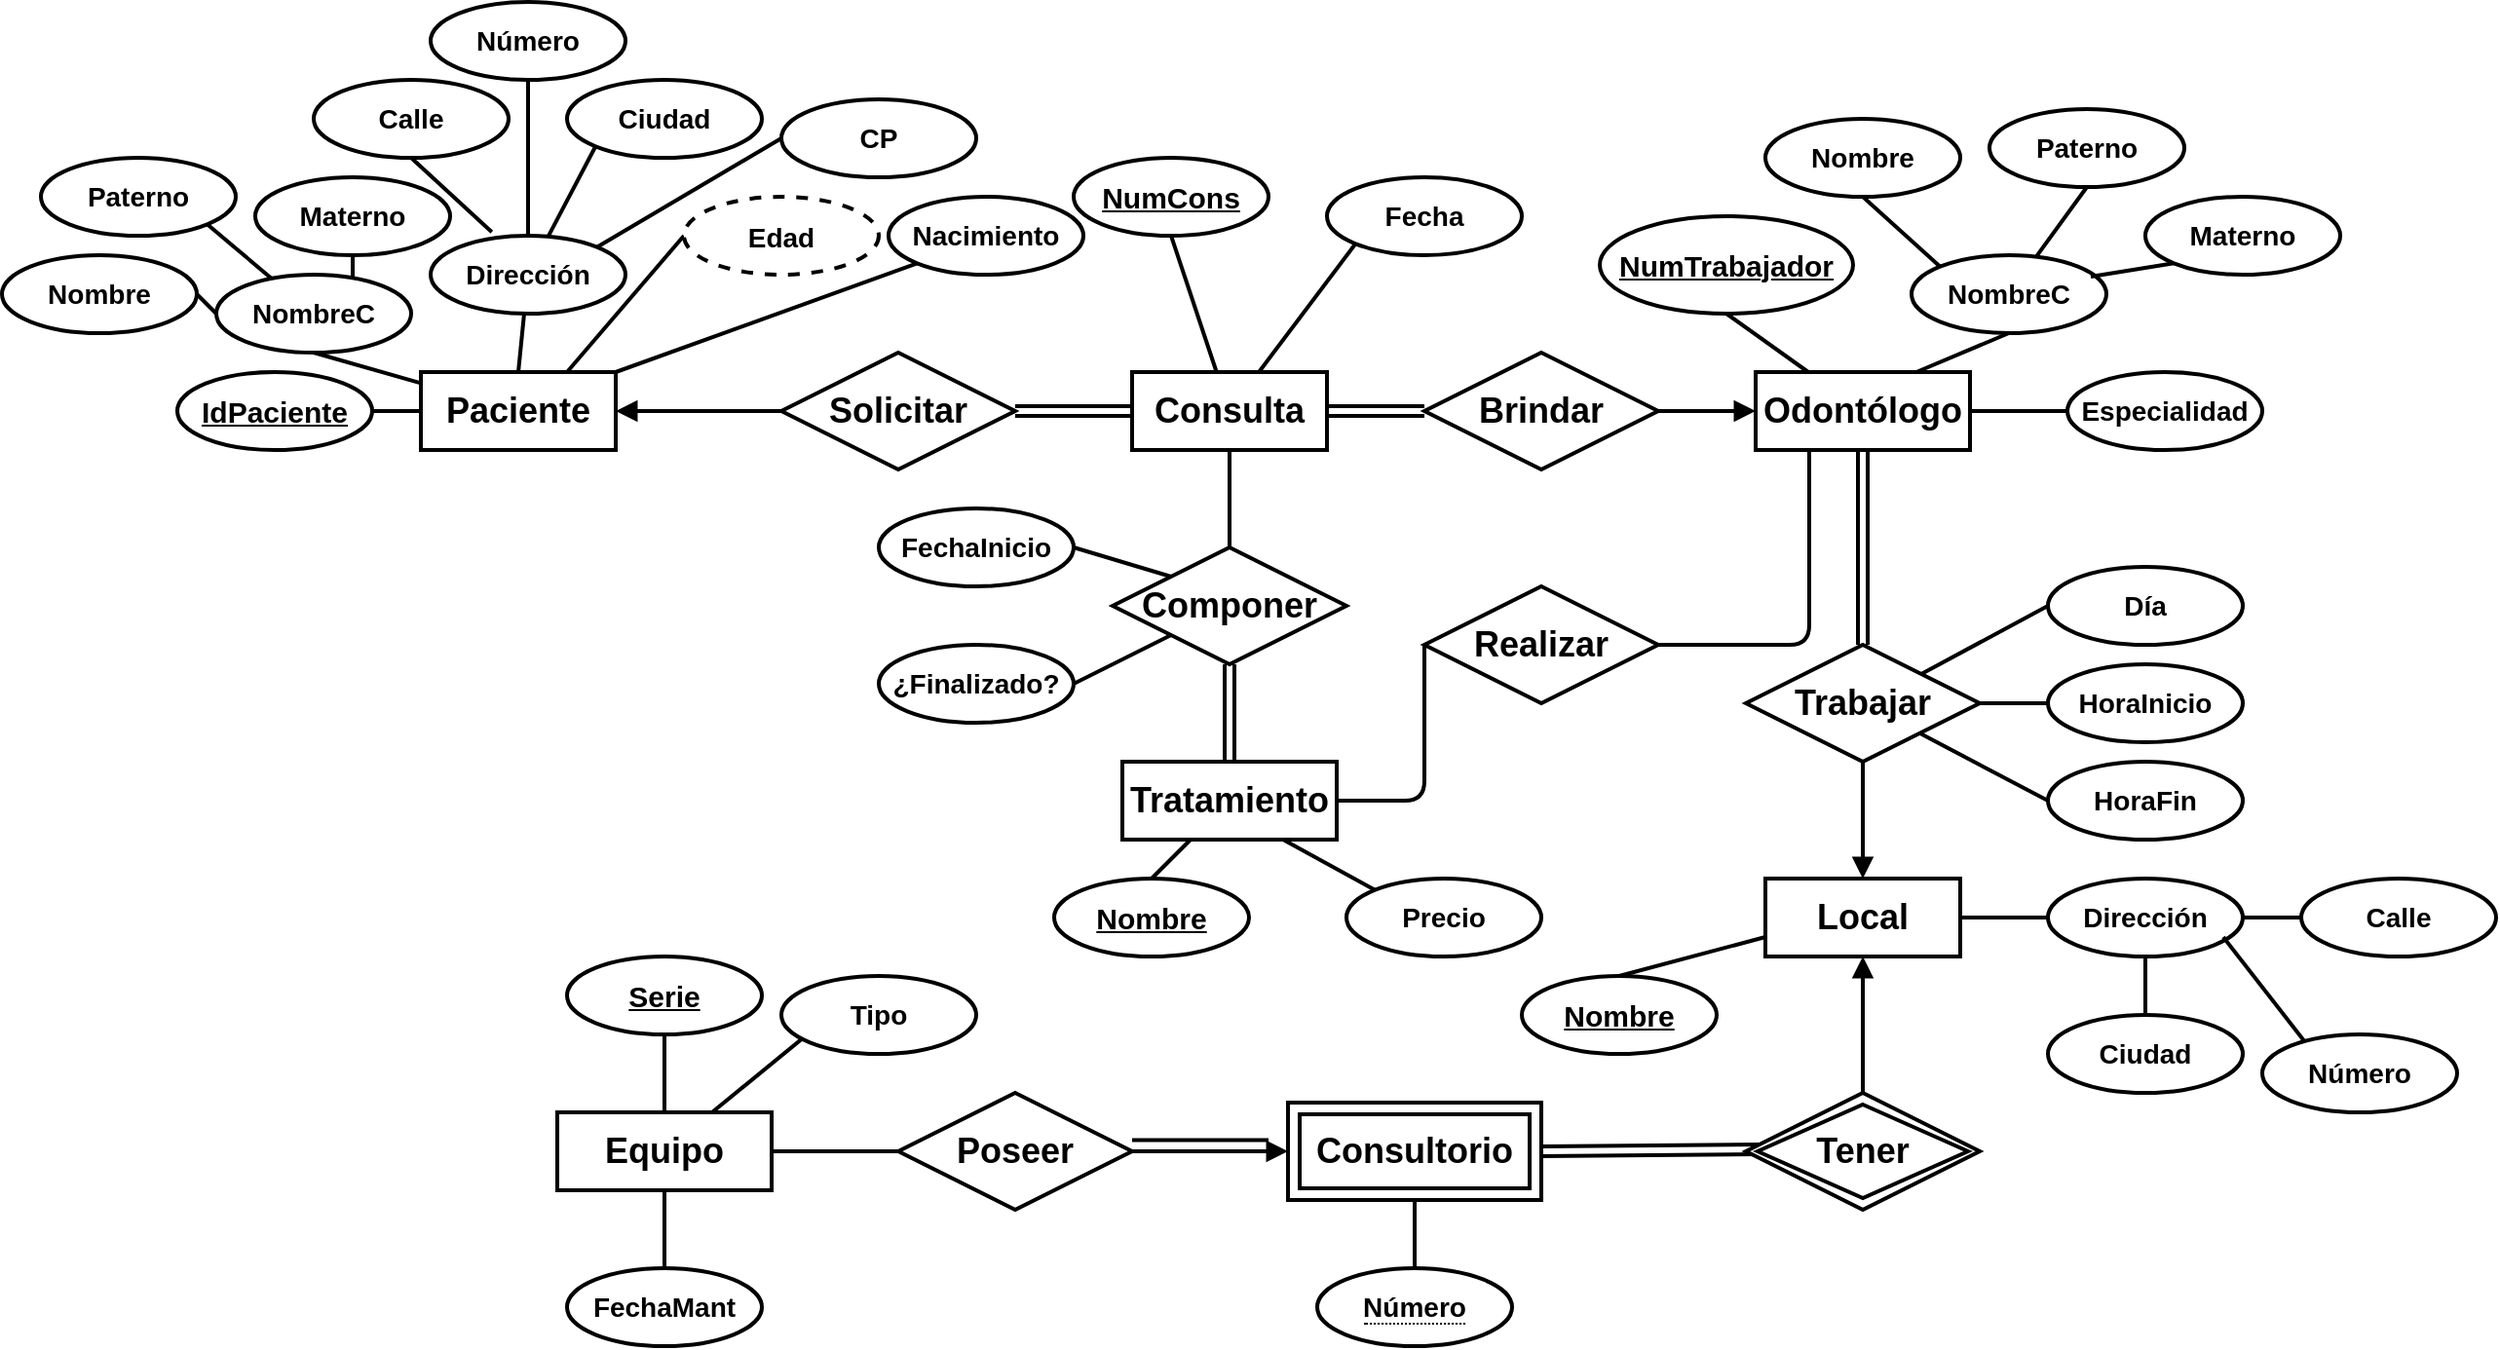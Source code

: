 <mxfile version="12.6.7" type="google"><diagram id="C5RBs43oDa-KdzZeNtuy" name="Page-1"><mxGraphModel dx="1968" dy="1332" grid="1" gridSize="10" guides="1" tooltips="1" connect="1" arrows="1" fold="1" page="1" pageScale="1" pageWidth="1100" pageHeight="850" math="0" shadow="0"><root><mxCell id="WIyWlLk6GJQsqaUBKTNV-0"/><mxCell id="WIyWlLk6GJQsqaUBKTNV-1" parent="WIyWlLk6GJQsqaUBKTNV-0"/><mxCell id="UNscD6fI29lubZX376k6-95" style="edgeStyle=none;rounded=0;orthogonalLoop=1;jettySize=auto;html=1;exitX=1;exitY=0.5;exitDx=0;exitDy=0;entryX=0;entryY=0.5;entryDx=0;entryDy=0;endArrow=none;endFill=0;strokeWidth=2;fontFamily=Helvetica;fontSize=16;startArrow=block;startFill=1;" parent="WIyWlLk6GJQsqaUBKTNV-1" source="UNscD6fI29lubZX376k6-0" target="UNscD6fI29lubZX376k6-93" edge="1"><mxGeometry relative="1" as="geometry"/></mxCell><mxCell id="UNscD6fI29lubZX376k6-0" value="&lt;font style=&quot;font-size: 18px;&quot;&gt;&lt;b style=&quot;font-size: 18px;&quot;&gt;Paciente&lt;/b&gt;&lt;/font&gt;" style="whiteSpace=wrap;html=1;align=center;strokeWidth=2;fontFamily=Helvetica;fontSize=18;" parent="WIyWlLk6GJQsqaUBKTNV-1" vertex="1"><mxGeometry x="75" y="160" width="100" height="40" as="geometry"/></mxCell><mxCell id="UNscD6fI29lubZX376k6-1" value="Calle" style="ellipse;whiteSpace=wrap;html=1;align=center;strokeWidth=2;fontSize=14;fontStyle=1" parent="WIyWlLk6GJQsqaUBKTNV-1" vertex="1"><mxGeometry x="20" y="10" width="100" height="40" as="geometry"/></mxCell><mxCell id="UNscD6fI29lubZX376k6-2" value="Dirección" style="ellipse;whiteSpace=wrap;html=1;align=center;strokeWidth=2;fontSize=14;fontStyle=1" parent="WIyWlLk6GJQsqaUBKTNV-1" vertex="1"><mxGeometry x="80" y="90" width="100" height="40" as="geometry"/></mxCell><mxCell id="UNscD6fI29lubZX376k6-14" style="edgeStyle=none;rounded=0;orthogonalLoop=1;jettySize=auto;html=1;exitX=0.5;exitY=1;exitDx=0;exitDy=0;entryX=0.5;entryY=0;entryDx=0;entryDy=0;endArrow=none;endFill=0;strokeWidth=2;fontFamily=Helvetica;fontSize=14;" parent="WIyWlLk6GJQsqaUBKTNV-1" source="UNscD6fI29lubZX376k6-4" target="UNscD6fI29lubZX376k6-2" edge="1"><mxGeometry relative="1" as="geometry"/></mxCell><mxCell id="UNscD6fI29lubZX376k6-4" value="Número" style="ellipse;whiteSpace=wrap;html=1;align=center;strokeWidth=2;fontSize=14;fontStyle=1" parent="WIyWlLk6GJQsqaUBKTNV-1" vertex="1"><mxGeometry x="80" y="-30" width="100" height="40" as="geometry"/></mxCell><mxCell id="UNscD6fI29lubZX376k6-7" value="" style="endArrow=none;html=1;fontFamily=Helvetica;fontSize=14;exitX=0.5;exitY=0;exitDx=0;exitDy=0;strokeWidth=2;" parent="WIyWlLk6GJQsqaUBKTNV-1" source="UNscD6fI29lubZX376k6-0" target="UNscD6fI29lubZX376k6-2" edge="1"><mxGeometry width="50" height="50" relative="1" as="geometry"><mxPoint x="130" y="280" as="sourcePoint"/><mxPoint x="180" y="230" as="targetPoint"/></mxGeometry></mxCell><mxCell id="UNscD6fI29lubZX376k6-15" style="edgeStyle=none;rounded=0;orthogonalLoop=1;jettySize=auto;html=1;exitX=0;exitY=1;exitDx=0;exitDy=0;endArrow=none;endFill=0;strokeWidth=2;fontFamily=Helvetica;fontSize=14;" parent="WIyWlLk6GJQsqaUBKTNV-1" source="UNscD6fI29lubZX376k6-8" target="UNscD6fI29lubZX376k6-2" edge="1"><mxGeometry relative="1" as="geometry"/></mxCell><mxCell id="UNscD6fI29lubZX376k6-8" value="Ciudad" style="ellipse;whiteSpace=wrap;html=1;align=center;strokeWidth=2;fontSize=14;fontStyle=1" parent="WIyWlLk6GJQsqaUBKTNV-1" vertex="1"><mxGeometry x="150" y="10" width="100" height="40" as="geometry"/></mxCell><mxCell id="UNscD6fI29lubZX376k6-17" style="edgeStyle=none;rounded=0;orthogonalLoop=1;jettySize=auto;html=1;exitX=0;exitY=0.5;exitDx=0;exitDy=0;entryX=1;entryY=0;entryDx=0;entryDy=0;endArrow=none;endFill=0;strokeWidth=2;fontFamily=Helvetica;fontSize=14;" parent="WIyWlLk6GJQsqaUBKTNV-1" source="UNscD6fI29lubZX376k6-9" target="UNscD6fI29lubZX376k6-2" edge="1"><mxGeometry relative="1" as="geometry"/></mxCell><mxCell id="UNscD6fI29lubZX376k6-9" value="CP" style="ellipse;whiteSpace=wrap;html=1;align=center;strokeWidth=2;fontSize=14;fontStyle=1" parent="WIyWlLk6GJQsqaUBKTNV-1" vertex="1"><mxGeometry x="260" y="20" width="100" height="40" as="geometry"/></mxCell><mxCell id="UNscD6fI29lubZX376k6-30" style="edgeStyle=none;rounded=0;orthogonalLoop=1;jettySize=auto;html=1;exitX=1;exitY=1;exitDx=0;exitDy=0;endArrow=none;endFill=0;strokeWidth=2;fontFamily=Helvetica;fontSize=15;" parent="WIyWlLk6GJQsqaUBKTNV-1" source="UNscD6fI29lubZX376k6-18" target="UNscD6fI29lubZX376k6-20" edge="1"><mxGeometry relative="1" as="geometry"/></mxCell><mxCell id="UNscD6fI29lubZX376k6-18" value="Paterno" style="ellipse;whiteSpace=wrap;html=1;align=center;strokeWidth=2;fontSize=14;fontStyle=1" parent="WIyWlLk6GJQsqaUBKTNV-1" vertex="1"><mxGeometry x="-120" y="50" width="100" height="40" as="geometry"/></mxCell><mxCell id="UNscD6fI29lubZX376k6-29" style="edgeStyle=none;rounded=0;orthogonalLoop=1;jettySize=auto;html=1;exitX=1;exitY=0.5;exitDx=0;exitDy=0;entryX=0;entryY=0.5;entryDx=0;entryDy=0;endArrow=none;endFill=0;strokeWidth=2;fontFamily=Helvetica;fontSize=15;" parent="WIyWlLk6GJQsqaUBKTNV-1" source="UNscD6fI29lubZX376k6-19" target="UNscD6fI29lubZX376k6-20" edge="1"><mxGeometry relative="1" as="geometry"/></mxCell><mxCell id="UNscD6fI29lubZX376k6-19" value="Nombre" style="ellipse;whiteSpace=wrap;html=1;align=center;strokeWidth=2;fontSize=14;fontStyle=1" parent="WIyWlLk6GJQsqaUBKTNV-1" vertex="1"><mxGeometry x="-140" y="100" width="100" height="40" as="geometry"/></mxCell><mxCell id="UNscD6fI29lubZX376k6-27" style="edgeStyle=none;rounded=0;orthogonalLoop=1;jettySize=auto;html=1;exitX=0.5;exitY=1;exitDx=0;exitDy=0;endArrow=none;endFill=0;strokeWidth=2;fontFamily=Helvetica;fontSize=15;" parent="WIyWlLk6GJQsqaUBKTNV-1" source="UNscD6fI29lubZX376k6-20" target="UNscD6fI29lubZX376k6-0" edge="1"><mxGeometry relative="1" as="geometry"/></mxCell><mxCell id="UNscD6fI29lubZX376k6-20" value="NombreC" style="ellipse;whiteSpace=wrap;html=1;align=center;strokeWidth=2;fontSize=14;fontStyle=1" parent="WIyWlLk6GJQsqaUBKTNV-1" vertex="1"><mxGeometry x="-30" y="110" width="100" height="40" as="geometry"/></mxCell><mxCell id="UNscD6fI29lubZX376k6-32" style="edgeStyle=none;rounded=0;orthogonalLoop=1;jettySize=auto;html=1;exitX=0;exitY=0.5;exitDx=0;exitDy=0;entryX=0.75;entryY=0;entryDx=0;entryDy=0;endArrow=none;endFill=0;strokeWidth=2;fontFamily=Helvetica;fontSize=15;" parent="WIyWlLk6GJQsqaUBKTNV-1" source="UNscD6fI29lubZX376k6-22" target="UNscD6fI29lubZX376k6-0" edge="1"><mxGeometry relative="1" as="geometry"/></mxCell><mxCell id="UNscD6fI29lubZX376k6-22" value="&lt;font style=&quot;font-size: 14px&quot;&gt;&lt;b&gt;Edad&lt;/b&gt;&lt;/font&gt;" style="ellipse;whiteSpace=wrap;html=1;align=center;dashed=1;strokeWidth=2;fontFamily=Helvetica;fontSize=15;" parent="WIyWlLk6GJQsqaUBKTNV-1" vertex="1"><mxGeometry x="210" y="70" width="100" height="40" as="geometry"/></mxCell><mxCell id="UNscD6fI29lubZX376k6-26" style="edgeStyle=none;rounded=0;orthogonalLoop=1;jettySize=auto;html=1;exitX=1;exitY=0.5;exitDx=0;exitDy=0;entryX=0;entryY=0.5;entryDx=0;entryDy=0;endArrow=none;endFill=0;strokeWidth=2;fontFamily=Helvetica;fontSize=15;" parent="WIyWlLk6GJQsqaUBKTNV-1" source="UNscD6fI29lubZX376k6-25" target="UNscD6fI29lubZX376k6-0" edge="1"><mxGeometry relative="1" as="geometry"/></mxCell><mxCell id="UNscD6fI29lubZX376k6-25" value="IdPaciente" style="ellipse;whiteSpace=wrap;html=1;align=center;fontStyle=5;strokeWidth=2;fontFamily=Helvetica;fontSize=15;" parent="WIyWlLk6GJQsqaUBKTNV-1" vertex="1"><mxGeometry x="-50" y="160" width="100" height="40" as="geometry"/></mxCell><mxCell id="UNscD6fI29lubZX376k6-31" style="edgeStyle=none;rounded=0;orthogonalLoop=1;jettySize=auto;html=1;exitX=0.5;exitY=1;exitDx=0;exitDy=0;entryX=0.7;entryY=0.061;entryDx=0;entryDy=0;entryPerimeter=0;endArrow=none;endFill=0;strokeWidth=2;fontFamily=Helvetica;fontSize=15;" parent="WIyWlLk6GJQsqaUBKTNV-1" source="UNscD6fI29lubZX376k6-21" target="UNscD6fI29lubZX376k6-20" edge="1"><mxGeometry relative="1" as="geometry"/></mxCell><mxCell id="UNscD6fI29lubZX376k6-21" value="Materno" style="ellipse;whiteSpace=wrap;html=1;align=center;strokeWidth=2;fontSize=14;fontStyle=1" parent="WIyWlLk6GJQsqaUBKTNV-1" vertex="1"><mxGeometry x="-10" y="60" width="100" height="40" as="geometry"/></mxCell><mxCell id="UNscD6fI29lubZX376k6-28" style="edgeStyle=none;rounded=0;orthogonalLoop=1;jettySize=auto;html=1;exitX=0.5;exitY=1;exitDx=0;exitDy=0;entryX=0.314;entryY=-0.046;entryDx=0;entryDy=0;strokeWidth=2;fontFamily=Helvetica;fontSize=14;endArrow=none;endFill=0;entryPerimeter=0;" parent="WIyWlLk6GJQsqaUBKTNV-1" source="UNscD6fI29lubZX376k6-1" target="UNscD6fI29lubZX376k6-2" edge="1"><mxGeometry relative="1" as="geometry"><mxPoint x="230" y="60" as="sourcePoint"/><mxPoint x="304.645" y="115.858" as="targetPoint"/></mxGeometry></mxCell><mxCell id="UNscD6fI29lubZX376k6-33" value="&lt;font style=&quot;font-size: 18px&quot;&gt;&lt;b style=&quot;font-size: 18px&quot;&gt;Odontólogo&lt;/b&gt;&lt;/font&gt;" style="whiteSpace=wrap;html=1;align=center;strokeWidth=2;fontFamily=Helvetica;fontSize=18;" parent="WIyWlLk6GJQsqaUBKTNV-1" vertex="1"><mxGeometry x="760" y="160" width="110" height="40" as="geometry"/></mxCell><mxCell id="UNscD6fI29lubZX376k6-34" style="edgeStyle=none;rounded=0;orthogonalLoop=1;jettySize=auto;html=1;exitX=0.5;exitY=1;exitDx=0;exitDy=0;endArrow=none;endFill=0;strokeWidth=2;fontFamily=Helvetica;fontSize=15;" parent="WIyWlLk6GJQsqaUBKTNV-1" source="UNscD6fI29lubZX376k6-35" target="UNscD6fI29lubZX376k6-38" edge="1"><mxGeometry relative="1" as="geometry"/></mxCell><mxCell id="UNscD6fI29lubZX376k6-35" value="Paterno" style="ellipse;whiteSpace=wrap;html=1;align=center;strokeWidth=2;fontSize=14;fontStyle=1" parent="WIyWlLk6GJQsqaUBKTNV-1" vertex="1"><mxGeometry x="880" y="25" width="100" height="40" as="geometry"/></mxCell><mxCell id="UNscD6fI29lubZX376k6-36" style="edgeStyle=none;rounded=0;orthogonalLoop=1;jettySize=auto;html=1;exitX=0.5;exitY=1;exitDx=0;exitDy=0;entryX=0;entryY=0;entryDx=0;entryDy=0;endArrow=none;endFill=0;strokeWidth=2;fontFamily=Helvetica;fontSize=15;" parent="WIyWlLk6GJQsqaUBKTNV-1" source="UNscD6fI29lubZX376k6-37" target="UNscD6fI29lubZX376k6-38" edge="1"><mxGeometry relative="1" as="geometry"/></mxCell><mxCell id="UNscD6fI29lubZX376k6-37" value="Nombre" style="ellipse;whiteSpace=wrap;html=1;align=center;strokeWidth=2;fontSize=14;fontStyle=1" parent="WIyWlLk6GJQsqaUBKTNV-1" vertex="1"><mxGeometry x="765" y="30" width="100" height="40" as="geometry"/></mxCell><mxCell id="UNscD6fI29lubZX376k6-42" style="edgeStyle=none;rounded=0;orthogonalLoop=1;jettySize=auto;html=1;exitX=0.5;exitY=1;exitDx=0;exitDy=0;entryX=0.75;entryY=0;entryDx=0;entryDy=0;endArrow=none;endFill=0;strokeWidth=2;fontFamily=Helvetica;fontSize=15;" parent="WIyWlLk6GJQsqaUBKTNV-1" source="UNscD6fI29lubZX376k6-38" target="UNscD6fI29lubZX376k6-33" edge="1"><mxGeometry relative="1" as="geometry"/></mxCell><mxCell id="UNscD6fI29lubZX376k6-38" value="NombreC" style="ellipse;whiteSpace=wrap;html=1;align=center;strokeWidth=2;fontSize=14;fontStyle=1" parent="WIyWlLk6GJQsqaUBKTNV-1" vertex="1"><mxGeometry x="840" y="100" width="100" height="40" as="geometry"/></mxCell><mxCell id="UNscD6fI29lubZX376k6-43" style="edgeStyle=none;rounded=0;orthogonalLoop=1;jettySize=auto;html=1;exitX=0.5;exitY=1;exitDx=0;exitDy=0;endArrow=none;endFill=0;strokeWidth=2;fontFamily=Helvetica;fontSize=15;" parent="WIyWlLk6GJQsqaUBKTNV-1" source="UNscD6fI29lubZX376k6-39" target="UNscD6fI29lubZX376k6-33" edge="1"><mxGeometry relative="1" as="geometry"/></mxCell><mxCell id="UNscD6fI29lubZX376k6-39" value="NumTrabajador" style="ellipse;whiteSpace=wrap;html=1;align=center;fontStyle=5;strokeWidth=2;fontFamily=Helvetica;fontSize=15;" parent="WIyWlLk6GJQsqaUBKTNV-1" vertex="1"><mxGeometry x="680" y="80" width="130" height="50" as="geometry"/></mxCell><mxCell id="UNscD6fI29lubZX376k6-40" style="edgeStyle=none;rounded=0;orthogonalLoop=1;jettySize=auto;html=1;exitX=0;exitY=1;exitDx=0;exitDy=0;entryX=0.92;entryY=0.275;entryDx=0;entryDy=0;entryPerimeter=0;endArrow=none;endFill=0;strokeWidth=2;fontFamily=Helvetica;fontSize=15;" parent="WIyWlLk6GJQsqaUBKTNV-1" source="UNscD6fI29lubZX376k6-41" target="UNscD6fI29lubZX376k6-38" edge="1"><mxGeometry relative="1" as="geometry"/></mxCell><mxCell id="UNscD6fI29lubZX376k6-41" value="Materno" style="ellipse;whiteSpace=wrap;html=1;align=center;strokeWidth=2;fontSize=14;fontStyle=1" parent="WIyWlLk6GJQsqaUBKTNV-1" vertex="1"><mxGeometry x="960" y="70" width="100" height="40" as="geometry"/></mxCell><mxCell id="UNscD6fI29lubZX376k6-45" style="edgeStyle=none;rounded=0;orthogonalLoop=1;jettySize=auto;html=1;exitX=0;exitY=0.5;exitDx=0;exitDy=0;entryX=1;entryY=0.5;entryDx=0;entryDy=0;endArrow=none;endFill=0;strokeWidth=2;fontFamily=Helvetica;fontSize=15;" parent="WIyWlLk6GJQsqaUBKTNV-1" source="UNscD6fI29lubZX376k6-44" target="UNscD6fI29lubZX376k6-33" edge="1"><mxGeometry relative="1" as="geometry"/></mxCell><mxCell id="UNscD6fI29lubZX376k6-44" value="Especialidad" style="ellipse;whiteSpace=wrap;html=1;align=center;strokeWidth=2;fontSize=14;fontStyle=1" parent="WIyWlLk6GJQsqaUBKTNV-1" vertex="1"><mxGeometry x="920" y="160" width="100" height="40" as="geometry"/></mxCell><mxCell id="UNscD6fI29lubZX376k6-46" value="&lt;font style=&quot;font-size: 18px&quot;&gt;&lt;b style=&quot;font-size: 18px&quot;&gt;Consulta&lt;/b&gt;&lt;/font&gt;" style="whiteSpace=wrap;html=1;align=center;strokeWidth=2;fontFamily=Helvetica;fontSize=18;" parent="WIyWlLk6GJQsqaUBKTNV-1" vertex="1"><mxGeometry x="440" y="160" width="100" height="40" as="geometry"/></mxCell><mxCell id="UNscD6fI29lubZX376k6-51" style="edgeStyle=none;rounded=0;orthogonalLoop=1;jettySize=auto;html=1;exitX=0;exitY=1;exitDx=0;exitDy=0;endArrow=none;endFill=0;strokeWidth=2;fontFamily=Helvetica;fontSize=15;" parent="WIyWlLk6GJQsqaUBKTNV-1" source="UNscD6fI29lubZX376k6-48" target="UNscD6fI29lubZX376k6-46" edge="1"><mxGeometry relative="1" as="geometry"/></mxCell><mxCell id="UNscD6fI29lubZX376k6-48" value="Fecha" style="ellipse;whiteSpace=wrap;html=1;align=center;strokeWidth=2;fontSize=14;fontStyle=1" parent="WIyWlLk6GJQsqaUBKTNV-1" vertex="1"><mxGeometry x="540" y="60" width="100" height="40" as="geometry"/></mxCell><mxCell id="UNscD6fI29lubZX376k6-50" style="edgeStyle=none;rounded=0;orthogonalLoop=1;jettySize=auto;html=1;exitX=0.5;exitY=1;exitDx=0;exitDy=0;endArrow=none;endFill=0;strokeWidth=2;fontFamily=Helvetica;fontSize=15;" parent="WIyWlLk6GJQsqaUBKTNV-1" source="UNscD6fI29lubZX376k6-49" target="UNscD6fI29lubZX376k6-46" edge="1"><mxGeometry relative="1" as="geometry"/></mxCell><mxCell id="UNscD6fI29lubZX376k6-49" value="NumCons" style="ellipse;whiteSpace=wrap;html=1;align=center;fontStyle=5;strokeWidth=2;fontFamily=Helvetica;fontSize=15;" parent="WIyWlLk6GJQsqaUBKTNV-1" vertex="1"><mxGeometry x="410" y="50" width="100" height="40" as="geometry"/></mxCell><mxCell id="UNscD6fI29lubZX376k6-52" value="&lt;font style=&quot;font-size: 18px&quot;&gt;&lt;b style=&quot;font-size: 18px&quot;&gt;Tratamiento&lt;/b&gt;&lt;/font&gt;" style="whiteSpace=wrap;html=1;align=center;strokeWidth=2;fontFamily=Helvetica;fontSize=18;" parent="WIyWlLk6GJQsqaUBKTNV-1" vertex="1"><mxGeometry x="435" y="360" width="110" height="40" as="geometry"/></mxCell><mxCell id="UNscD6fI29lubZX376k6-53" value="&lt;font style=&quot;font-size: 18px&quot;&gt;&lt;b style=&quot;font-size: 18px&quot;&gt;Local&lt;/b&gt;&lt;/font&gt;" style="whiteSpace=wrap;html=1;align=center;strokeWidth=2;fontFamily=Helvetica;fontSize=18;" parent="WIyWlLk6GJQsqaUBKTNV-1" vertex="1"><mxGeometry x="765" y="420" width="100" height="40" as="geometry"/></mxCell><mxCell id="UNscD6fI29lubZX376k6-64" style="edgeStyle=none;rounded=0;orthogonalLoop=1;jettySize=auto;html=1;exitX=0.5;exitY=0;exitDx=0;exitDy=0;entryX=0;entryY=0.75;entryDx=0;entryDy=0;endArrow=none;endFill=0;strokeWidth=2;fontFamily=Helvetica;fontSize=15;" parent="WIyWlLk6GJQsqaUBKTNV-1" source="UNscD6fI29lubZX376k6-55" target="UNscD6fI29lubZX376k6-53" edge="1"><mxGeometry relative="1" as="geometry"/></mxCell><mxCell id="UNscD6fI29lubZX376k6-55" value="Nombre" style="ellipse;whiteSpace=wrap;html=1;align=center;fontStyle=5;strokeWidth=2;fontFamily=Helvetica;fontSize=15;" parent="WIyWlLk6GJQsqaUBKTNV-1" vertex="1"><mxGeometry x="640" y="470" width="100" height="40" as="geometry"/></mxCell><mxCell id="UNscD6fI29lubZX376k6-62" style="edgeStyle=none;rounded=0;orthogonalLoop=1;jettySize=auto;html=1;exitX=0;exitY=0.5;exitDx=0;exitDy=0;endArrow=none;endFill=0;strokeWidth=2;fontFamily=Helvetica;fontSize=15;" parent="WIyWlLk6GJQsqaUBKTNV-1" source="UNscD6fI29lubZX376k6-56" target="UNscD6fI29lubZX376k6-57" edge="1"><mxGeometry relative="1" as="geometry"/></mxCell><mxCell id="UNscD6fI29lubZX376k6-56" value="Calle" style="ellipse;whiteSpace=wrap;html=1;align=center;strokeWidth=2;fontSize=14;fontStyle=1" parent="WIyWlLk6GJQsqaUBKTNV-1" vertex="1"><mxGeometry x="1040" y="420" width="100" height="40" as="geometry"/></mxCell><mxCell id="UNscD6fI29lubZX376k6-63" style="edgeStyle=none;rounded=0;orthogonalLoop=1;jettySize=auto;html=1;exitX=0;exitY=0.5;exitDx=0;exitDy=0;endArrow=none;endFill=0;strokeWidth=2;fontFamily=Helvetica;fontSize=15;" parent="WIyWlLk6GJQsqaUBKTNV-1" source="UNscD6fI29lubZX376k6-57" target="UNscD6fI29lubZX376k6-53" edge="1"><mxGeometry relative="1" as="geometry"><mxPoint x="860" y="410" as="targetPoint"/></mxGeometry></mxCell><mxCell id="UNscD6fI29lubZX376k6-57" value="Dirección" style="ellipse;whiteSpace=wrap;html=1;align=center;strokeWidth=2;fontSize=14;fontStyle=1" parent="WIyWlLk6GJQsqaUBKTNV-1" vertex="1"><mxGeometry x="910" y="420" width="100" height="40" as="geometry"/></mxCell><mxCell id="UNscD6fI29lubZX376k6-58" style="edgeStyle=none;rounded=0;orthogonalLoop=1;jettySize=auto;html=1;exitX=0.5;exitY=1;exitDx=0;exitDy=0;endArrow=none;endFill=0;strokeWidth=2;fontFamily=Helvetica;fontSize=14;" parent="WIyWlLk6GJQsqaUBKTNV-1" source="UNscD6fI29lubZX376k6-59" edge="1"><mxGeometry relative="1" as="geometry"><mxPoint x="1000" y="450" as="targetPoint"/></mxGeometry></mxCell><mxCell id="UNscD6fI29lubZX376k6-59" value="Número" style="ellipse;whiteSpace=wrap;html=1;align=center;strokeWidth=2;fontSize=14;fontStyle=1" parent="WIyWlLk6GJQsqaUBKTNV-1" vertex="1"><mxGeometry x="1020" y="500" width="100" height="40" as="geometry"/></mxCell><mxCell id="UNscD6fI29lubZX376k6-60" style="edgeStyle=none;rounded=0;orthogonalLoop=1;jettySize=auto;html=1;exitX=0.5;exitY=1;exitDx=0;exitDy=0;endArrow=none;endFill=0;strokeWidth=2;fontFamily=Helvetica;fontSize=14;" parent="WIyWlLk6GJQsqaUBKTNV-1" source="UNscD6fI29lubZX376k6-61" target="UNscD6fI29lubZX376k6-57" edge="1"><mxGeometry relative="1" as="geometry"/></mxCell><mxCell id="UNscD6fI29lubZX376k6-61" value="Ciudad" style="ellipse;whiteSpace=wrap;html=1;align=center;strokeWidth=2;fontSize=14;fontStyle=1" parent="WIyWlLk6GJQsqaUBKTNV-1" vertex="1"><mxGeometry x="910" y="490" width="100" height="40" as="geometry"/></mxCell><mxCell id="UNscD6fI29lubZX376k6-66" style="edgeStyle=none;rounded=0;orthogonalLoop=1;jettySize=auto;html=1;exitX=0.5;exitY=0;exitDx=0;exitDy=0;entryX=0.5;entryY=1;entryDx=0;entryDy=0;endArrow=none;endFill=0;strokeWidth=2;fontFamily=Helvetica;fontSize=15;" parent="WIyWlLk6GJQsqaUBKTNV-1" source="UNscD6fI29lubZX376k6-116" target="UNscD6fI29lubZX376k6-115" edge="1"><mxGeometry relative="1" as="geometry"><mxPoint x="585" y="660" as="sourcePoint"/><mxPoint x="595" y="580" as="targetPoint"/></mxGeometry></mxCell><mxCell id="UNscD6fI29lubZX376k6-68" style="edgeStyle=none;rounded=0;orthogonalLoop=1;jettySize=auto;html=1;exitX=0.5;exitY=0;exitDx=0;exitDy=0;endArrow=none;endFill=0;strokeWidth=2;fontFamily=Helvetica;fontSize=15;" parent="WIyWlLk6GJQsqaUBKTNV-1" source="UNscD6fI29lubZX376k6-67" target="UNscD6fI29lubZX376k6-52" edge="1"><mxGeometry relative="1" as="geometry"/></mxCell><mxCell id="UNscD6fI29lubZX376k6-67" value="Nombre" style="ellipse;whiteSpace=wrap;html=1;align=center;fontStyle=5;strokeWidth=2;fontFamily=Helvetica;fontSize=15;" parent="WIyWlLk6GJQsqaUBKTNV-1" vertex="1"><mxGeometry x="400" y="420" width="100" height="40" as="geometry"/></mxCell><mxCell id="UNscD6fI29lubZX376k6-70" style="edgeStyle=none;rounded=0;orthogonalLoop=1;jettySize=auto;html=1;exitX=0;exitY=0;exitDx=0;exitDy=0;entryX=0.75;entryY=1;entryDx=0;entryDy=0;endArrow=none;endFill=0;strokeWidth=2;fontFamily=Helvetica;fontSize=15;" parent="WIyWlLk6GJQsqaUBKTNV-1" source="UNscD6fI29lubZX376k6-69" target="UNscD6fI29lubZX376k6-52" edge="1"><mxGeometry relative="1" as="geometry"/></mxCell><mxCell id="UNscD6fI29lubZX376k6-69" value="Precio" style="ellipse;whiteSpace=wrap;html=1;align=center;strokeWidth=2;fontSize=14;fontStyle=1" parent="WIyWlLk6GJQsqaUBKTNV-1" vertex="1"><mxGeometry x="550" y="420" width="100" height="40" as="geometry"/></mxCell><mxCell id="UNscD6fI29lubZX376k6-71" value="&lt;font style=&quot;font-size: 18px&quot;&gt;&lt;b style=&quot;font-size: 18px&quot;&gt;Equipo&lt;/b&gt;&lt;/font&gt;" style="whiteSpace=wrap;html=1;align=center;strokeWidth=2;fontFamily=Helvetica;fontSize=18;" parent="WIyWlLk6GJQsqaUBKTNV-1" vertex="1"><mxGeometry x="145" y="540" width="110" height="40" as="geometry"/></mxCell><mxCell id="UNscD6fI29lubZX376k6-72" style="edgeStyle=none;rounded=0;orthogonalLoop=1;jettySize=auto;html=1;exitX=0.5;exitY=1;exitDx=0;exitDy=0;endArrow=none;endFill=0;strokeWidth=2;fontFamily=Helvetica;fontSize=15;" parent="WIyWlLk6GJQsqaUBKTNV-1" source="UNscD6fI29lubZX376k6-73" target="UNscD6fI29lubZX376k6-71" edge="1"><mxGeometry relative="1" as="geometry"/></mxCell><mxCell id="UNscD6fI29lubZX376k6-73" value="Serie" style="ellipse;whiteSpace=wrap;html=1;align=center;fontStyle=5;strokeWidth=2;fontFamily=Helvetica;fontSize=15;" parent="WIyWlLk6GJQsqaUBKTNV-1" vertex="1"><mxGeometry x="150" y="460" width="100" height="40" as="geometry"/></mxCell><mxCell id="UNscD6fI29lubZX376k6-77" style="edgeStyle=none;rounded=0;orthogonalLoop=1;jettySize=auto;html=1;exitX=0.5;exitY=0;exitDx=0;exitDy=0;endArrow=none;endFill=0;strokeWidth=2;fontFamily=Helvetica;fontSize=15;" parent="WIyWlLk6GJQsqaUBKTNV-1" source="UNscD6fI29lubZX376k6-74" target="UNscD6fI29lubZX376k6-71" edge="1"><mxGeometry relative="1" as="geometry"/></mxCell><mxCell id="UNscD6fI29lubZX376k6-74" value="Tipo" style="ellipse;whiteSpace=wrap;html=1;align=center;strokeWidth=2;fontSize=14;fontStyle=1" parent="WIyWlLk6GJQsqaUBKTNV-1" vertex="1"><mxGeometry x="260" y="470" width="100" height="40" as="geometry"/></mxCell><mxCell id="UNscD6fI29lubZX376k6-79" style="edgeStyle=none;rounded=0;orthogonalLoop=1;jettySize=auto;html=1;exitX=0.5;exitY=0;exitDx=0;exitDy=0;endArrow=none;endFill=0;strokeWidth=2;fontFamily=Helvetica;fontSize=15;" parent="WIyWlLk6GJQsqaUBKTNV-1" source="UNscD6fI29lubZX376k6-78" target="UNscD6fI29lubZX376k6-71" edge="1"><mxGeometry relative="1" as="geometry"/></mxCell><mxCell id="UNscD6fI29lubZX376k6-78" value="FechaMant" style="ellipse;whiteSpace=wrap;html=1;align=center;strokeWidth=2;fontSize=14;fontStyle=1" parent="WIyWlLk6GJQsqaUBKTNV-1" vertex="1"><mxGeometry x="150" y="620" width="100" height="40" as="geometry"/></mxCell><mxCell id="UNscD6fI29lubZX376k6-85" style="edgeStyle=none;rounded=0;orthogonalLoop=1;jettySize=auto;html=1;exitX=0;exitY=1;exitDx=0;exitDy=0;entryX=1;entryY=0;entryDx=0;entryDy=0;endArrow=none;endFill=0;strokeWidth=2;fontFamily=Helvetica;fontSize=15;" parent="WIyWlLk6GJQsqaUBKTNV-1" source="UNscD6fI29lubZX376k6-82" target="UNscD6fI29lubZX376k6-0" edge="1"><mxGeometry relative="1" as="geometry"/></mxCell><mxCell id="UNscD6fI29lubZX376k6-82" value="Nacimiento" style="ellipse;whiteSpace=wrap;html=1;align=center;strokeWidth=2;fontSize=14;fontStyle=1" parent="WIyWlLk6GJQsqaUBKTNV-1" vertex="1"><mxGeometry x="315" y="70" width="100" height="40" as="geometry"/></mxCell><mxCell id="UNscD6fI29lubZX376k6-96" style="edgeStyle=none;rounded=0;orthogonalLoop=1;jettySize=auto;html=1;exitX=1;exitY=0.5;exitDx=0;exitDy=0;entryX=0;entryY=0.5;entryDx=0;entryDy=0;endArrow=none;endFill=0;strokeWidth=2;fontFamily=Helvetica;fontSize=16;shape=link;" parent="WIyWlLk6GJQsqaUBKTNV-1" source="UNscD6fI29lubZX376k6-93" target="UNscD6fI29lubZX376k6-46" edge="1"><mxGeometry relative="1" as="geometry"/></mxCell><mxCell id="UNscD6fI29lubZX376k6-93" value="Solicitar" style="shape=rhombus;perimeter=rhombusPerimeter;whiteSpace=wrap;html=1;align=center;strokeWidth=2;fontFamily=Helvetica;fontSize=18;fontStyle=1" parent="WIyWlLk6GJQsqaUBKTNV-1" vertex="1"><mxGeometry x="260" y="150" width="120" height="60" as="geometry"/></mxCell><mxCell id="UNscD6fI29lubZX376k6-98" style="edgeStyle=none;rounded=0;orthogonalLoop=1;jettySize=auto;html=1;exitX=0;exitY=0.5;exitDx=0;exitDy=0;entryX=1;entryY=0.5;entryDx=0;entryDy=0;startArrow=none;startFill=0;endArrow=none;endFill=0;strokeWidth=2;fontFamily=Helvetica;fontSize=18;shape=link;" parent="WIyWlLk6GJQsqaUBKTNV-1" source="UNscD6fI29lubZX376k6-97" target="UNscD6fI29lubZX376k6-46" edge="1"><mxGeometry relative="1" as="geometry"/></mxCell><mxCell id="UNscD6fI29lubZX376k6-99" style="edgeStyle=none;rounded=0;orthogonalLoop=1;jettySize=auto;html=1;exitX=1;exitY=0.5;exitDx=0;exitDy=0;entryX=0;entryY=0.5;entryDx=0;entryDy=0;startArrow=none;startFill=0;endArrow=block;endFill=1;strokeWidth=2;fontFamily=Helvetica;fontSize=18;" parent="WIyWlLk6GJQsqaUBKTNV-1" source="UNscD6fI29lubZX376k6-97" target="UNscD6fI29lubZX376k6-33" edge="1"><mxGeometry relative="1" as="geometry"/></mxCell><mxCell id="UNscD6fI29lubZX376k6-97" value="Brindar" style="shape=rhombus;perimeter=rhombusPerimeter;whiteSpace=wrap;html=1;align=center;strokeWidth=2;fontFamily=Helvetica;fontSize=18;fontStyle=1" parent="WIyWlLk6GJQsqaUBKTNV-1" vertex="1"><mxGeometry x="590" y="150" width="120" height="60" as="geometry"/></mxCell><mxCell id="UNscD6fI29lubZX376k6-101" style="edgeStyle=none;rounded=0;orthogonalLoop=1;jettySize=auto;html=1;exitX=0.5;exitY=0;exitDx=0;exitDy=0;entryX=0.5;entryY=1;entryDx=0;entryDy=0;startArrow=none;startFill=0;endArrow=none;endFill=0;strokeWidth=2;fontFamily=Helvetica;fontSize=18;" parent="WIyWlLk6GJQsqaUBKTNV-1" source="UNscD6fI29lubZX376k6-100" target="UNscD6fI29lubZX376k6-46" edge="1"><mxGeometry relative="1" as="geometry"/></mxCell><mxCell id="UNscD6fI29lubZX376k6-102" style="edgeStyle=none;shape=link;rounded=0;orthogonalLoop=1;jettySize=auto;html=1;exitX=0.5;exitY=1;exitDx=0;exitDy=0;entryX=0.5;entryY=0;entryDx=0;entryDy=0;startArrow=block;startFill=1;endArrow=block;endFill=1;strokeWidth=2;fontFamily=Helvetica;fontSize=18;" parent="WIyWlLk6GJQsqaUBKTNV-1" source="UNscD6fI29lubZX376k6-100" target="UNscD6fI29lubZX376k6-52" edge="1"><mxGeometry relative="1" as="geometry"/></mxCell><mxCell id="UNscD6fI29lubZX376k6-100" value="Componer" style="shape=rhombus;perimeter=rhombusPerimeter;whiteSpace=wrap;html=1;align=center;strokeWidth=2;fontFamily=Helvetica;fontSize=18;fontStyle=1" parent="WIyWlLk6GJQsqaUBKTNV-1" vertex="1"><mxGeometry x="430" y="250" width="120" height="60" as="geometry"/></mxCell><mxCell id="UNscD6fI29lubZX376k6-103" value="Realizar" style="shape=rhombus;perimeter=rhombusPerimeter;whiteSpace=wrap;html=1;align=center;strokeWidth=2;fontFamily=Helvetica;fontSize=18;fontStyle=1" parent="WIyWlLk6GJQsqaUBKTNV-1" vertex="1"><mxGeometry x="590" y="270" width="120" height="60" as="geometry"/></mxCell><mxCell id="UNscD6fI29lubZX376k6-104" value="" style="edgeStyle=orthogonalEdgeStyle;endArrow=none;html=1;strokeWidth=2;fontFamily=Helvetica;fontSize=18;exitX=1;exitY=0.5;exitDx=0;exitDy=0;entryX=0.25;entryY=1;entryDx=0;entryDy=0;endFill=0;" parent="WIyWlLk6GJQsqaUBKTNV-1" source="UNscD6fI29lubZX376k6-103" target="UNscD6fI29lubZX376k6-33" edge="1"><mxGeometry width="50" height="50" relative="1" as="geometry"><mxPoint x="725" y="300" as="sourcePoint"/><mxPoint x="775" y="250" as="targetPoint"/></mxGeometry></mxCell><mxCell id="UNscD6fI29lubZX376k6-106" value="" style="edgeStyle=segmentEdgeStyle;endArrow=none;html=1;strokeWidth=2;fontFamily=Helvetica;fontSize=18;exitX=1;exitY=0.5;exitDx=0;exitDy=0;entryX=0;entryY=0.5;entryDx=0;entryDy=0;endFill=0;" parent="WIyWlLk6GJQsqaUBKTNV-1" source="UNscD6fI29lubZX376k6-52" target="UNscD6fI29lubZX376k6-103" edge="1"><mxGeometry width="50" height="50" relative="1" as="geometry"><mxPoint x="570" y="380" as="sourcePoint"/><mxPoint x="620" y="330" as="targetPoint"/></mxGeometry></mxCell><mxCell id="UNscD6fI29lubZX376k6-110" style="rounded=0;orthogonalLoop=1;jettySize=auto;html=1;exitX=0.5;exitY=0;exitDx=0;exitDy=0;startArrow=none;startFill=0;endArrow=none;endFill=0;strokeWidth=2;fontFamily=Helvetica;fontSize=18;entryX=0.5;entryY=1;entryDx=0;entryDy=0;shape=link;" parent="WIyWlLk6GJQsqaUBKTNV-1" source="UNscD6fI29lubZX376k6-107" target="UNscD6fI29lubZX376k6-33" edge="1"><mxGeometry relative="1" as="geometry"><mxPoint x="850" y="230" as="targetPoint"/></mxGeometry></mxCell><mxCell id="UNscD6fI29lubZX376k6-111" style="rounded=0;orthogonalLoop=1;jettySize=auto;html=1;exitX=0.5;exitY=1;exitDx=0;exitDy=0;startArrow=none;startFill=0;endArrow=block;endFill=1;strokeWidth=2;fontFamily=Helvetica;fontSize=18;" parent="WIyWlLk6GJQsqaUBKTNV-1" source="UNscD6fI29lubZX376k6-107" target="UNscD6fI29lubZX376k6-53" edge="1"><mxGeometry relative="1" as="geometry"/></mxCell><mxCell id="UNscD6fI29lubZX376k6-107" value="Trabajar" style="shape=rhombus;perimeter=rhombusPerimeter;whiteSpace=wrap;html=1;align=center;strokeWidth=2;fontFamily=Helvetica;fontSize=18;fontStyle=1" parent="WIyWlLk6GJQsqaUBKTNV-1" vertex="1"><mxGeometry x="755" y="300" width="120" height="60" as="geometry"/></mxCell><mxCell id="UNscD6fI29lubZX376k6-113" style="edgeStyle=none;rounded=0;orthogonalLoop=1;jettySize=auto;html=1;exitX=0.5;exitY=0;exitDx=0;exitDy=0;entryX=0.5;entryY=1;entryDx=0;entryDy=0;startArrow=none;startFill=0;endArrow=block;endFill=1;strokeWidth=2;fontFamily=Helvetica;fontSize=18;" parent="WIyWlLk6GJQsqaUBKTNV-1" source="1R1wkYJQQfI7EX_WOtpw-1" target="UNscD6fI29lubZX376k6-53" edge="1"><mxGeometry relative="1" as="geometry"><mxPoint x="815" y="530" as="sourcePoint"/></mxGeometry></mxCell><mxCell id="UNscD6fI29lubZX376k6-114" style="edgeStyle=none;rounded=0;orthogonalLoop=1;jettySize=auto;html=1;exitX=0.067;exitY=0.483;exitDx=0;exitDy=0;startArrow=none;startFill=0;endArrow=none;endFill=0;strokeWidth=2;fontFamily=Helvetica;fontSize=18;shape=link;entryX=1;entryY=0.5;entryDx=0;entryDy=0;exitPerimeter=0;" parent="WIyWlLk6GJQsqaUBKTNV-1" source="1R1wkYJQQfI7EX_WOtpw-1" target="UNscD6fI29lubZX376k6-115" edge="1"><mxGeometry relative="1" as="geometry"><mxPoint x="680" y="560" as="targetPoint"/><mxPoint x="755" y="560" as="sourcePoint"/></mxGeometry></mxCell><mxCell id="UNscD6fI29lubZX376k6-115" value="Consultorio" style="shape=ext;margin=3;double=1;whiteSpace=wrap;html=1;align=center;strokeWidth=2;fontFamily=Helvetica;fontSize=18;fontStyle=1" parent="WIyWlLk6GJQsqaUBKTNV-1" vertex="1"><mxGeometry x="520" y="535" width="130" height="50" as="geometry"/></mxCell><mxCell id="UNscD6fI29lubZX376k6-116" value="&lt;span style=&quot;border-bottom: 1px dotted; font-size: 14px;&quot;&gt;Número&lt;/span&gt;" style="ellipse;whiteSpace=wrap;html=1;align=center;strokeWidth=2;fontFamily=Helvetica;fontSize=14;fontStyle=1" parent="WIyWlLk6GJQsqaUBKTNV-1" vertex="1"><mxGeometry x="535" y="620" width="100" height="40" as="geometry"/></mxCell><mxCell id="UNscD6fI29lubZX376k6-118" style="edgeStyle=none;rounded=0;orthogonalLoop=1;jettySize=auto;html=1;exitX=1;exitY=0.5;exitDx=0;exitDy=0;entryX=0;entryY=0.5;entryDx=0;entryDy=0;startArrow=none;startFill=0;endArrow=block;endFill=1;strokeWidth=2;fontFamily=Helvetica;fontSize=14;" parent="WIyWlLk6GJQsqaUBKTNV-1" source="UNscD6fI29lubZX376k6-117" target="UNscD6fI29lubZX376k6-115" edge="1"><mxGeometry relative="1" as="geometry"/></mxCell><mxCell id="UNscD6fI29lubZX376k6-119" style="edgeStyle=none;rounded=0;orthogonalLoop=1;jettySize=auto;html=1;exitX=0;exitY=0.5;exitDx=0;exitDy=0;entryX=1;entryY=0.5;entryDx=0;entryDy=0;startArrow=none;startFill=0;endArrow=none;endFill=0;strokeWidth=2;fontFamily=Helvetica;fontSize=14;" parent="WIyWlLk6GJQsqaUBKTNV-1" source="UNscD6fI29lubZX376k6-117" target="UNscD6fI29lubZX376k6-71" edge="1"><mxGeometry relative="1" as="geometry"/></mxCell><mxCell id="UNscD6fI29lubZX376k6-117" value="Poseer" style="shape=rhombus;perimeter=rhombusPerimeter;whiteSpace=wrap;html=1;align=center;strokeWidth=2;fontFamily=Helvetica;fontSize=18;fontStyle=1" parent="WIyWlLk6GJQsqaUBKTNV-1" vertex="1"><mxGeometry x="320" y="530" width="120" height="60" as="geometry"/></mxCell><mxCell id="UNscD6fI29lubZX376k6-120" value="" style="endArrow=none;html=1;rounded=0;strokeWidth=2;fontFamily=Helvetica;fontSize=14;" parent="WIyWlLk6GJQsqaUBKTNV-1" edge="1"><mxGeometry relative="1" as="geometry"><mxPoint x="440" y="554.29" as="sourcePoint"/><mxPoint x="510" y="554.29" as="targetPoint"/></mxGeometry></mxCell><mxCell id="UNscD6fI29lubZX376k6-126" style="edgeStyle=none;rounded=0;orthogonalLoop=1;jettySize=auto;html=1;exitX=0;exitY=0.5;exitDx=0;exitDy=0;startArrow=none;startFill=0;endArrow=none;endFill=0;strokeWidth=2;fontFamily=Helvetica;fontSize=14;" parent="WIyWlLk6GJQsqaUBKTNV-1" source="UNscD6fI29lubZX376k6-121" target="UNscD6fI29lubZX376k6-107" edge="1"><mxGeometry relative="1" as="geometry"/></mxCell><mxCell id="UNscD6fI29lubZX376k6-121" value="HoraFin" style="ellipse;whiteSpace=wrap;html=1;align=center;strokeWidth=2;fontSize=14;fontStyle=1" parent="WIyWlLk6GJQsqaUBKTNV-1" vertex="1"><mxGeometry x="910" y="360" width="100" height="40" as="geometry"/></mxCell><mxCell id="UNscD6fI29lubZX376k6-125" style="edgeStyle=none;rounded=0;orthogonalLoop=1;jettySize=auto;html=1;exitX=0;exitY=0.5;exitDx=0;exitDy=0;entryX=1;entryY=0.5;entryDx=0;entryDy=0;startArrow=none;startFill=0;endArrow=none;endFill=0;strokeWidth=2;fontFamily=Helvetica;fontSize=14;" parent="WIyWlLk6GJQsqaUBKTNV-1" source="UNscD6fI29lubZX376k6-122" target="UNscD6fI29lubZX376k6-107" edge="1"><mxGeometry relative="1" as="geometry"/></mxCell><mxCell id="UNscD6fI29lubZX376k6-122" value="HoraInicio" style="ellipse;whiteSpace=wrap;html=1;align=center;strokeWidth=2;fontSize=14;fontStyle=1" parent="WIyWlLk6GJQsqaUBKTNV-1" vertex="1"><mxGeometry x="910" y="310" width="100" height="40" as="geometry"/></mxCell><mxCell id="UNscD6fI29lubZX376k6-124" style="edgeStyle=none;rounded=0;orthogonalLoop=1;jettySize=auto;html=1;exitX=0;exitY=0.5;exitDx=0;exitDy=0;entryX=1;entryY=0;entryDx=0;entryDy=0;startArrow=none;startFill=0;endArrow=none;endFill=0;strokeWidth=2;fontFamily=Helvetica;fontSize=14;" parent="WIyWlLk6GJQsqaUBKTNV-1" source="UNscD6fI29lubZX376k6-123" target="UNscD6fI29lubZX376k6-107" edge="1"><mxGeometry relative="1" as="geometry"/></mxCell><mxCell id="UNscD6fI29lubZX376k6-123" value="Día" style="ellipse;whiteSpace=wrap;html=1;align=center;strokeWidth=2;fontSize=14;fontStyle=1" parent="WIyWlLk6GJQsqaUBKTNV-1" vertex="1"><mxGeometry x="910" y="260" width="100" height="40" as="geometry"/></mxCell><mxCell id="UNscD6fI29lubZX376k6-130" style="edgeStyle=none;rounded=0;orthogonalLoop=1;jettySize=auto;html=1;exitX=1;exitY=0.5;exitDx=0;exitDy=0;startArrow=none;startFill=0;endArrow=none;endFill=0;strokeWidth=2;fontFamily=Helvetica;fontSize=14;" parent="WIyWlLk6GJQsqaUBKTNV-1" source="UNscD6fI29lubZX376k6-127" target="UNscD6fI29lubZX376k6-100" edge="1"><mxGeometry relative="1" as="geometry"/></mxCell><mxCell id="UNscD6fI29lubZX376k6-127" value="¿Finalizado?" style="ellipse;whiteSpace=wrap;html=1;align=center;strokeWidth=2;fontSize=14;fontStyle=1" parent="WIyWlLk6GJQsqaUBKTNV-1" vertex="1"><mxGeometry x="310" y="300" width="100" height="40" as="geometry"/></mxCell><mxCell id="UNscD6fI29lubZX376k6-129" style="edgeStyle=none;rounded=0;orthogonalLoop=1;jettySize=auto;html=1;exitX=1;exitY=0.5;exitDx=0;exitDy=0;entryX=0;entryY=0;entryDx=0;entryDy=0;startArrow=none;startFill=0;endArrow=none;endFill=0;strokeWidth=2;fontFamily=Helvetica;fontSize=14;" parent="WIyWlLk6GJQsqaUBKTNV-1" source="UNscD6fI29lubZX376k6-128" target="UNscD6fI29lubZX376k6-100" edge="1"><mxGeometry relative="1" as="geometry"/></mxCell><mxCell id="UNscD6fI29lubZX376k6-128" value="FechaInicio" style="ellipse;whiteSpace=wrap;html=1;align=center;strokeWidth=2;fontSize=14;fontStyle=1" parent="WIyWlLk6GJQsqaUBKTNV-1" vertex="1"><mxGeometry x="310" y="230" width="100" height="40" as="geometry"/></mxCell><mxCell id="1R1wkYJQQfI7EX_WOtpw-1" value="Tener" style="shape=rhombus;double=1;perimeter=rhombusPerimeter;whiteSpace=wrap;html=1;align=center;strokeWidth=2;fontSize=18;fontStyle=1" vertex="1" parent="WIyWlLk6GJQsqaUBKTNV-1"><mxGeometry x="755" y="530" width="120" height="60" as="geometry"/></mxCell></root></mxGraphModel></diagram></mxfile>